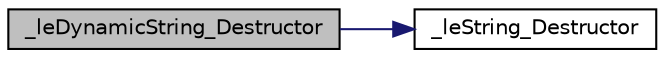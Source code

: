 digraph "_leDynamicString_Destructor"
{
 // LATEX_PDF_SIZE
  edge [fontname="Helvetica",fontsize="10",labelfontname="Helvetica",labelfontsize="10"];
  node [fontname="Helvetica",fontsize="10",shape=record];
  rankdir="LR";
  Node1 [label="_leDynamicString_Destructor",height=0.2,width=0.4,color="black", fillcolor="grey75", style="filled", fontcolor="black",tooltip=" "];
  Node1 -> Node2 [color="midnightblue",fontsize="10",style="solid",fontname="Helvetica"];
  Node2 [label="_leString_Destructor",height=0.2,width=0.4,color="black", fillcolor="white", style="filled",URL="$legato__dynamicstring_8c.html#a2fe995f8005a2aee4a3f78082e9a133f",tooltip=" "];
}
